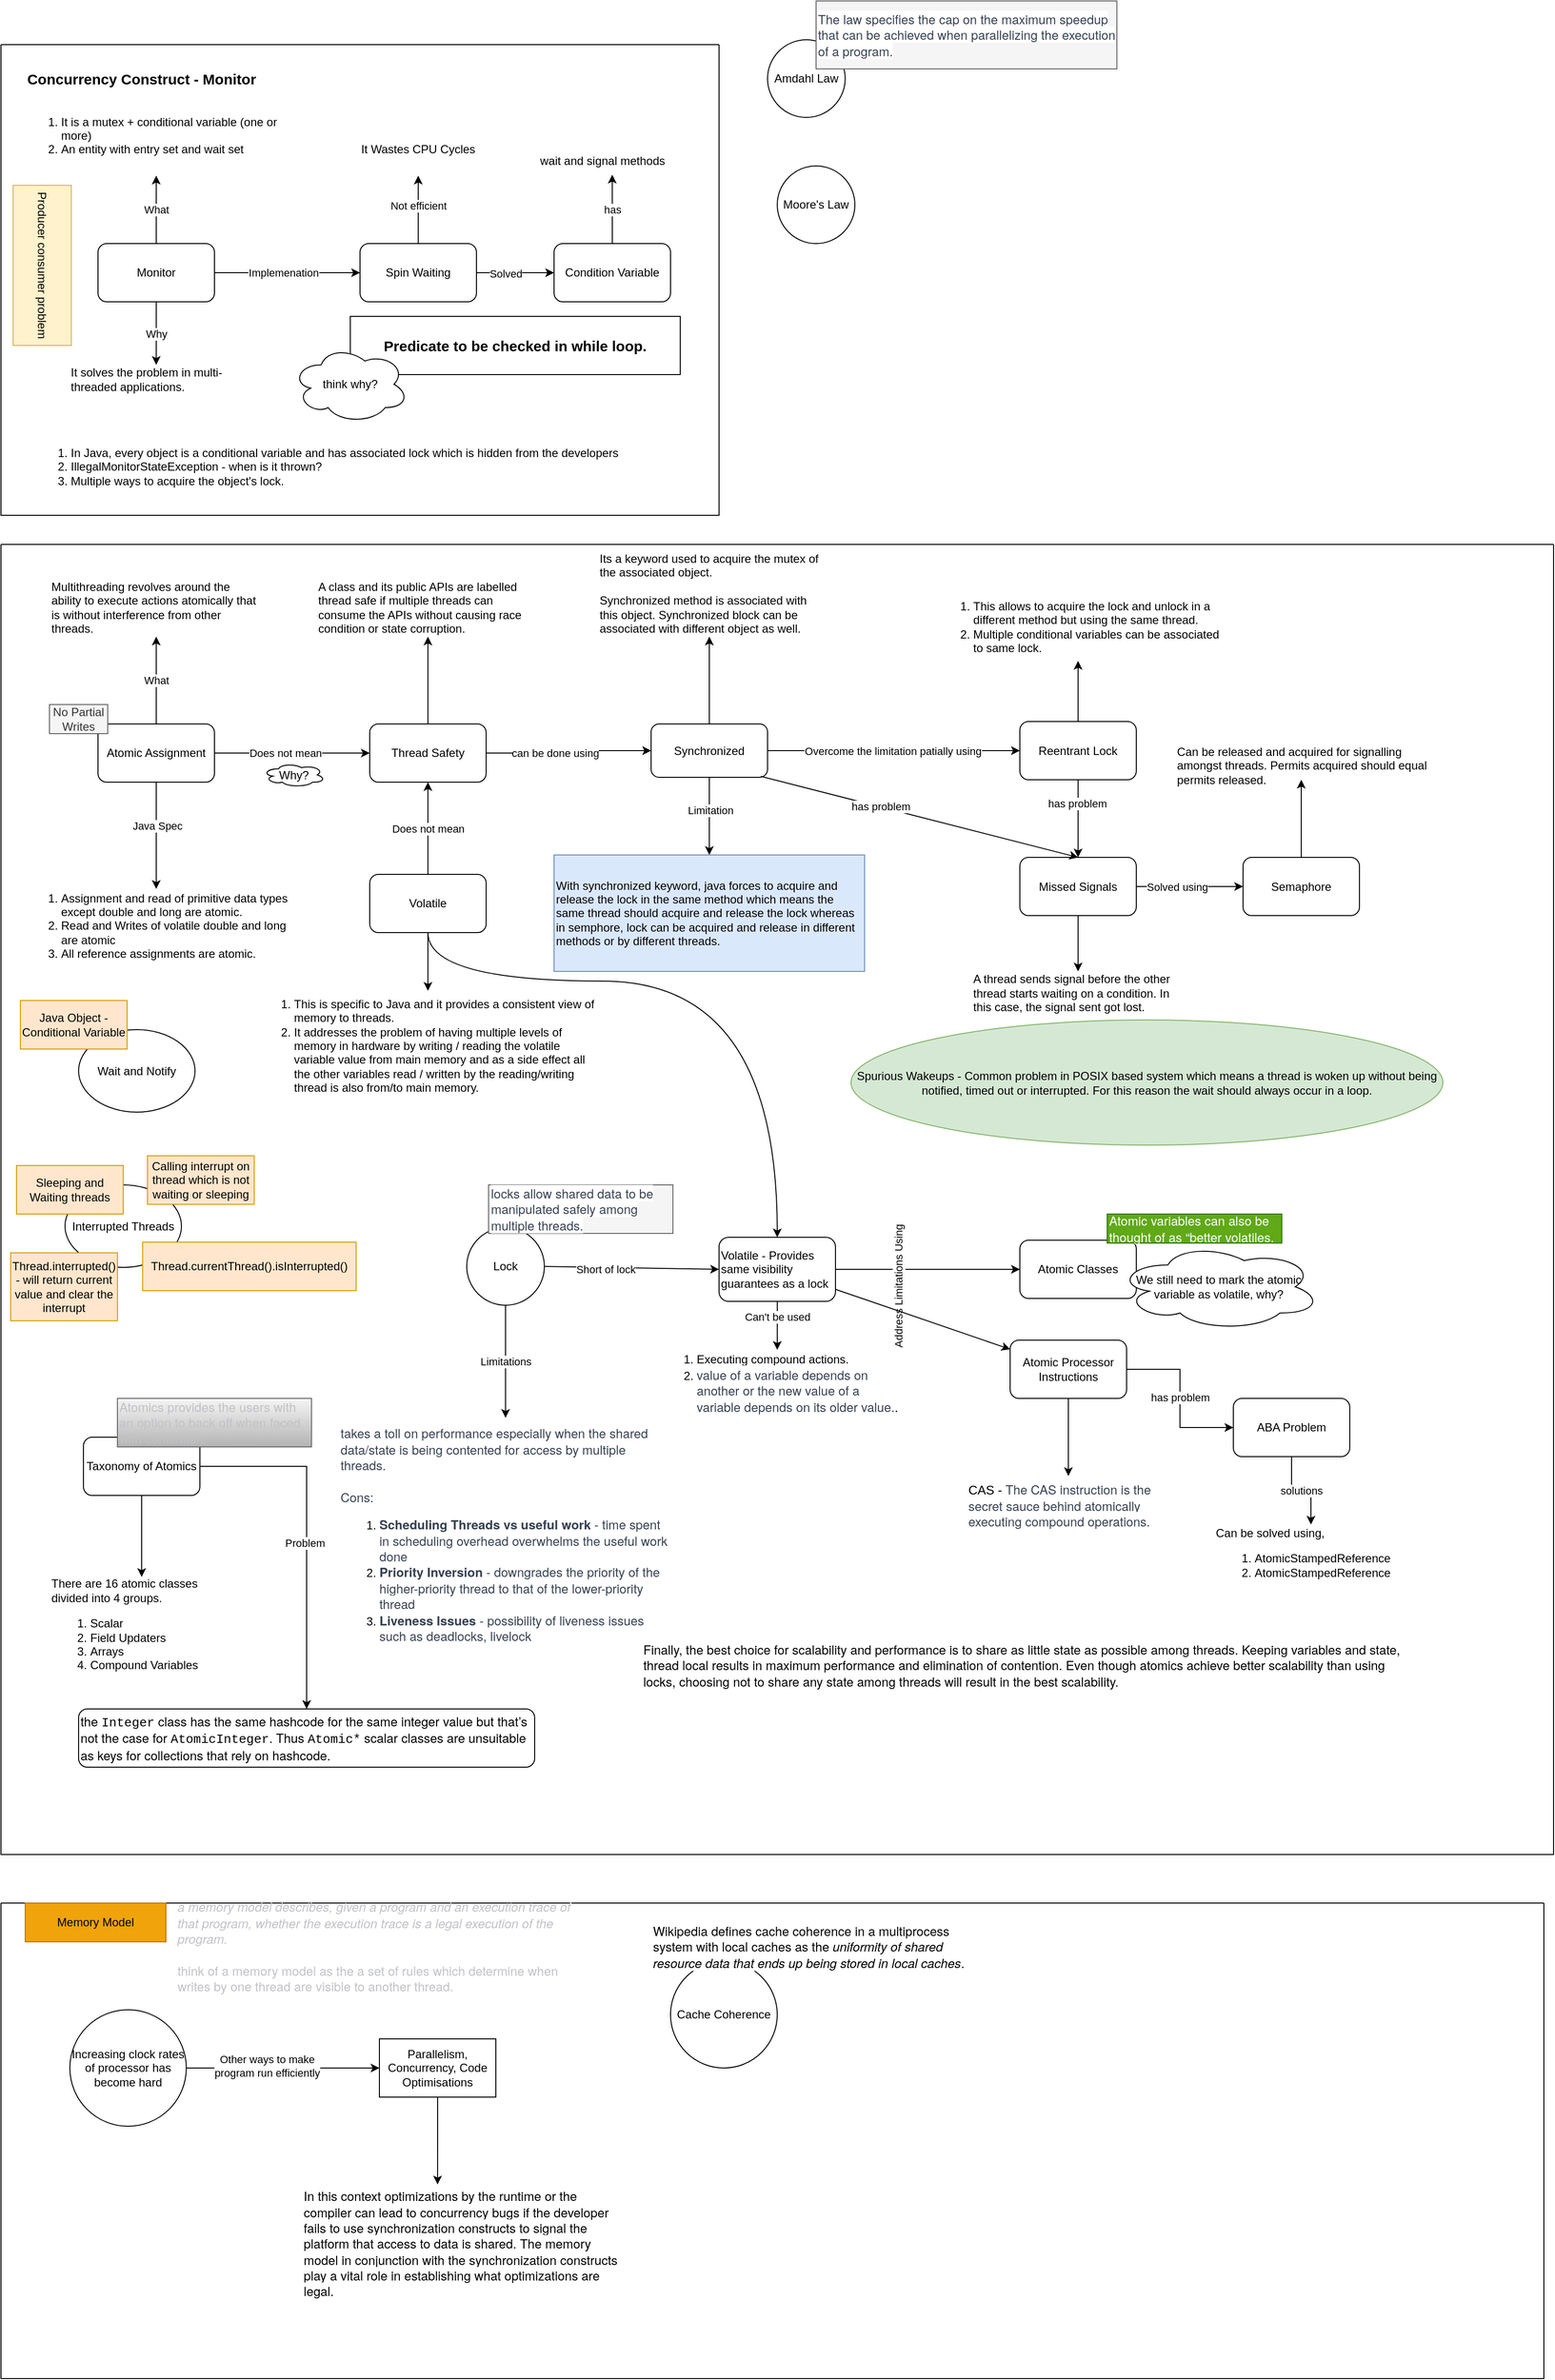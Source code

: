 <mxfile version="26.0.16">
  <diagram name="Page-1" id="loYNeC-QI8PmxzMnw_u7">
    <mxGraphModel dx="2074" dy="1155" grid="1" gridSize="10" guides="1" tooltips="1" connect="1" arrows="1" fold="1" page="1" pageScale="1" pageWidth="827" pageHeight="1169" background="none" math="0" shadow="0">
      <root>
        <mxCell id="0" />
        <mxCell id="1" parent="0" />
        <mxCell id="RW8oEeU4xmQAgKfR6BRh-1" value="" style="swimlane;startSize=0;" parent="1" vertex="1">
          <mxGeometry x="60" y="55" width="740" height="485" as="geometry">
            <mxRectangle x="20" y="50" width="50" height="40" as="alternateBounds" />
          </mxGeometry>
        </mxCell>
        <mxCell id="RW8oEeU4xmQAgKfR6BRh-15" value="" style="edgeStyle=orthogonalEdgeStyle;rounded=0;orthogonalLoop=1;jettySize=auto;html=1;" parent="RW8oEeU4xmQAgKfR6BRh-1" source="QufMM0Epw_FlTeoEJ7gM-1" target="RW8oEeU4xmQAgKfR6BRh-14" edge="1">
          <mxGeometry relative="1" as="geometry" />
        </mxCell>
        <mxCell id="RW8oEeU4xmQAgKfR6BRh-16" value="Not efficient" style="edgeLabel;html=1;align=center;verticalAlign=middle;resizable=0;points=[];" parent="RW8oEeU4xmQAgKfR6BRh-15" vertex="1" connectable="0">
          <mxGeometry x="0.114" relative="1" as="geometry">
            <mxPoint as="offset" />
          </mxGeometry>
        </mxCell>
        <mxCell id="RW8oEeU4xmQAgKfR6BRh-18" value="" style="edgeStyle=orthogonalEdgeStyle;rounded=0;orthogonalLoop=1;jettySize=auto;html=1;" parent="RW8oEeU4xmQAgKfR6BRh-1" source="QufMM0Epw_FlTeoEJ7gM-1" target="RW8oEeU4xmQAgKfR6BRh-17" edge="1">
          <mxGeometry relative="1" as="geometry" />
        </mxCell>
        <mxCell id="RW8oEeU4xmQAgKfR6BRh-19" value="Solved" style="edgeLabel;html=1;align=center;verticalAlign=middle;resizable=0;points=[];" parent="RW8oEeU4xmQAgKfR6BRh-18" vertex="1" connectable="0">
          <mxGeometry x="-0.25" y="-1" relative="1" as="geometry">
            <mxPoint as="offset" />
          </mxGeometry>
        </mxCell>
        <mxCell id="QufMM0Epw_FlTeoEJ7gM-1" value="Spin Waiting" style="rounded=1;whiteSpace=wrap;html=1;" parent="RW8oEeU4xmQAgKfR6BRh-1" vertex="1">
          <mxGeometry x="370" y="205" width="120" height="60" as="geometry" />
        </mxCell>
        <mxCell id="RW8oEeU4xmQAgKfR6BRh-2" value="&lt;b&gt;&lt;font style=&quot;font-size: 15px;&quot;&gt;Concurrency Construct - Monitor&lt;/font&gt;&lt;/b&gt;" style="text;html=1;align=center;verticalAlign=middle;whiteSpace=wrap;rounded=0;" parent="RW8oEeU4xmQAgKfR6BRh-1" vertex="1">
          <mxGeometry y="20" width="290" height="30" as="geometry" />
        </mxCell>
        <mxCell id="RW8oEeU4xmQAgKfR6BRh-6" value="What" style="edgeStyle=orthogonalEdgeStyle;rounded=0;orthogonalLoop=1;jettySize=auto;html=1;" parent="RW8oEeU4xmQAgKfR6BRh-1" source="RW8oEeU4xmQAgKfR6BRh-3" target="RW8oEeU4xmQAgKfR6BRh-4" edge="1">
          <mxGeometry relative="1" as="geometry" />
        </mxCell>
        <mxCell id="RW8oEeU4xmQAgKfR6BRh-8" value="Why" style="edgeStyle=orthogonalEdgeStyle;rounded=0;orthogonalLoop=1;jettySize=auto;html=1;" parent="RW8oEeU4xmQAgKfR6BRh-1" source="RW8oEeU4xmQAgKfR6BRh-3" target="RW8oEeU4xmQAgKfR6BRh-7" edge="1">
          <mxGeometry relative="1" as="geometry" />
        </mxCell>
        <mxCell id="RW8oEeU4xmQAgKfR6BRh-11" value="" style="edgeStyle=orthogonalEdgeStyle;rounded=0;orthogonalLoop=1;jettySize=auto;html=1;entryX=0;entryY=0.5;entryDx=0;entryDy=0;" parent="RW8oEeU4xmQAgKfR6BRh-1" source="RW8oEeU4xmQAgKfR6BRh-3" target="QufMM0Epw_FlTeoEJ7gM-1" edge="1">
          <mxGeometry relative="1" as="geometry">
            <mxPoint x="300" y="235" as="targetPoint" />
          </mxGeometry>
        </mxCell>
        <mxCell id="RW8oEeU4xmQAgKfR6BRh-12" value="Implemenation" style="edgeLabel;html=1;align=center;verticalAlign=middle;resizable=0;points=[];" parent="RW8oEeU4xmQAgKfR6BRh-11" vertex="1" connectable="0">
          <mxGeometry x="-0.34" relative="1" as="geometry">
            <mxPoint x="21" as="offset" />
          </mxGeometry>
        </mxCell>
        <mxCell id="RW8oEeU4xmQAgKfR6BRh-3" value="Monitor" style="rounded=1;whiteSpace=wrap;html=1;" parent="RW8oEeU4xmQAgKfR6BRh-1" vertex="1">
          <mxGeometry x="100" y="205" width="120" height="60" as="geometry" />
        </mxCell>
        <mxCell id="RW8oEeU4xmQAgKfR6BRh-4" value="&lt;ol&gt;&lt;li&gt;It is a mutex + conditional variable (one or more)&lt;/li&gt;&lt;li&gt;An entity with entry set and wait set&lt;/li&gt;&lt;/ol&gt;&lt;div&gt;&lt;br&gt;&lt;/div&gt;&lt;div&gt;&lt;br&gt;&lt;/div&gt;" style="text;html=1;align=left;verticalAlign=middle;whiteSpace=wrap;rounded=0;" parent="RW8oEeU4xmQAgKfR6BRh-1" vertex="1">
          <mxGeometry x="20" y="80" width="280" height="55" as="geometry" />
        </mxCell>
        <mxCell id="RW8oEeU4xmQAgKfR6BRh-7" value="It solves the problem in multi-threaded applications." style="text;html=1;align=left;verticalAlign=middle;whiteSpace=wrap;rounded=0;" parent="RW8oEeU4xmQAgKfR6BRh-1" vertex="1">
          <mxGeometry x="70" y="330" width="180" height="30" as="geometry" />
        </mxCell>
        <mxCell id="RW8oEeU4xmQAgKfR6BRh-14" value="It Wastes CPU Cycles" style="text;html=1;align=center;verticalAlign=middle;whiteSpace=wrap;rounded=0;" parent="RW8oEeU4xmQAgKfR6BRh-1" vertex="1">
          <mxGeometry x="355" y="80" width="150" height="55" as="geometry" />
        </mxCell>
        <mxCell id="RW8oEeU4xmQAgKfR6BRh-17" value="Condition Variable" style="rounded=1;whiteSpace=wrap;html=1;" parent="RW8oEeU4xmQAgKfR6BRh-1" vertex="1">
          <mxGeometry x="570" y="205" width="120" height="60" as="geometry" />
        </mxCell>
        <mxCell id="RW8oEeU4xmQAgKfR6BRh-23" value="wait and signal methods" style="text;html=1;align=center;verticalAlign=middle;whiteSpace=wrap;rounded=0;" parent="RW8oEeU4xmQAgKfR6BRh-1" vertex="1">
          <mxGeometry x="550" y="105" width="140" height="30" as="geometry" />
        </mxCell>
        <mxCell id="RW8oEeU4xmQAgKfR6BRh-24" value="has" style="edgeStyle=orthogonalEdgeStyle;rounded=0;orthogonalLoop=1;jettySize=auto;html=1;entryX=0.571;entryY=0.967;entryDx=0;entryDy=0;entryPerimeter=0;" parent="RW8oEeU4xmQAgKfR6BRh-1" source="RW8oEeU4xmQAgKfR6BRh-17" target="RW8oEeU4xmQAgKfR6BRh-23" edge="1">
          <mxGeometry relative="1" as="geometry" />
        </mxCell>
        <mxCell id="RW8oEeU4xmQAgKfR6BRh-25" value="&lt;b&gt;&lt;font style=&quot;font-size: 15px;&quot;&gt;Predicate to be checked in while loop.&lt;/font&gt;&lt;/b&gt;" style="rounded=0;whiteSpace=wrap;html=1;align=center;" parent="RW8oEeU4xmQAgKfR6BRh-1" vertex="1">
          <mxGeometry x="360" y="280" width="340" height="60" as="geometry" />
        </mxCell>
        <mxCell id="RW8oEeU4xmQAgKfR6BRh-26" value="think why?" style="ellipse;shape=cloud;whiteSpace=wrap;html=1;" parent="RW8oEeU4xmQAgKfR6BRh-1" vertex="1">
          <mxGeometry x="300" y="310" width="120" height="80" as="geometry" />
        </mxCell>
        <mxCell id="RW8oEeU4xmQAgKfR6BRh-28" value="&lt;ol&gt;&lt;li&gt;In Java, every object is a conditional variable and has associated lock which is hidden from the developers&lt;/li&gt;&lt;li&gt;IllegalMonitorStateException - when is it thrown?&lt;/li&gt;&lt;li&gt;Multiple ways to acquire the object&#39;s lock.&lt;/li&gt;&lt;/ol&gt;" style="text;html=1;align=left;verticalAlign=middle;whiteSpace=wrap;rounded=0;" parent="RW8oEeU4xmQAgKfR6BRh-1" vertex="1">
          <mxGeometry x="30" y="420" width="750" height="30" as="geometry" />
        </mxCell>
        <mxCell id="JSC4hiGIO6gjvDuNACiF-1" value="Producer consumer problem" style="text;html=1;align=center;verticalAlign=middle;whiteSpace=wrap;rounded=0;rotation=90;fillColor=#fff2cc;strokeColor=#d6b656;" parent="RW8oEeU4xmQAgKfR6BRh-1" vertex="1">
          <mxGeometry x="-40" y="197.5" width="165" height="60" as="geometry" />
        </mxCell>
        <mxCell id="RW8oEeU4xmQAgKfR6BRh-29" value="Amdahl Law" style="ellipse;whiteSpace=wrap;html=1;aspect=fixed;" parent="1" vertex="1">
          <mxGeometry x="850" y="50" width="80" height="80" as="geometry" />
        </mxCell>
        <mxCell id="RW8oEeU4xmQAgKfR6BRh-30" value="Moore&#39;s Law" style="ellipse;whiteSpace=wrap;html=1;aspect=fixed;" parent="1" vertex="1">
          <mxGeometry x="860" y="180" width="80" height="80" as="geometry" />
        </mxCell>
        <mxCell id="RW8oEeU4xmQAgKfR6BRh-31" value="" style="swimlane;startSize=0;labelBackgroundColor=none;" parent="1" vertex="1">
          <mxGeometry x="60" y="570" width="1600" height="1350" as="geometry">
            <mxRectangle x="60" y="550" width="50" height="40" as="alternateBounds" />
          </mxGeometry>
        </mxCell>
        <mxCell id="RW8oEeU4xmQAgKfR6BRh-36" value="What" style="edgeStyle=orthogonalEdgeStyle;rounded=0;orthogonalLoop=1;jettySize=auto;html=1;" parent="RW8oEeU4xmQAgKfR6BRh-31" source="RW8oEeU4xmQAgKfR6BRh-33" target="RW8oEeU4xmQAgKfR6BRh-34" edge="1">
          <mxGeometry relative="1" as="geometry" />
        </mxCell>
        <mxCell id="RW8oEeU4xmQAgKfR6BRh-39" value="" style="edgeStyle=orthogonalEdgeStyle;rounded=0;orthogonalLoop=1;jettySize=auto;html=1;" parent="RW8oEeU4xmQAgKfR6BRh-31" source="RW8oEeU4xmQAgKfR6BRh-33" target="RW8oEeU4xmQAgKfR6BRh-38" edge="1">
          <mxGeometry relative="1" as="geometry" />
        </mxCell>
        <mxCell id="RW8oEeU4xmQAgKfR6BRh-40" value="Does not mean" style="edgeLabel;html=1;align=center;verticalAlign=middle;resizable=0;points=[];" parent="RW8oEeU4xmQAgKfR6BRh-39" vertex="1" connectable="0">
          <mxGeometry x="-0.313" y="1" relative="1" as="geometry">
            <mxPoint x="18" y="1" as="offset" />
          </mxGeometry>
        </mxCell>
        <mxCell id="RW8oEeU4xmQAgKfR6BRh-42" value="" style="edgeStyle=orthogonalEdgeStyle;rounded=0;orthogonalLoop=1;jettySize=auto;html=1;" parent="RW8oEeU4xmQAgKfR6BRh-31" source="RW8oEeU4xmQAgKfR6BRh-33" target="RW8oEeU4xmQAgKfR6BRh-41" edge="1">
          <mxGeometry relative="1" as="geometry" />
        </mxCell>
        <mxCell id="RW8oEeU4xmQAgKfR6BRh-43" value="Java Spec" style="edgeLabel;html=1;align=center;verticalAlign=middle;resizable=0;points=[];" parent="RW8oEeU4xmQAgKfR6BRh-42" vertex="1" connectable="0">
          <mxGeometry x="-0.178" y="1" relative="1" as="geometry">
            <mxPoint as="offset" />
          </mxGeometry>
        </mxCell>
        <mxCell id="RW8oEeU4xmQAgKfR6BRh-33" value="Atomic Assignment" style="rounded=1;whiteSpace=wrap;html=1;" parent="RW8oEeU4xmQAgKfR6BRh-31" vertex="1">
          <mxGeometry x="100" y="185" width="120" height="60" as="geometry" />
        </mxCell>
        <mxCell id="RW8oEeU4xmQAgKfR6BRh-34" value="Multithreading revolves around the ability to execute actions atomically that is without interference from other threads." style="text;align=left;verticalAlign=middle;rounded=0;spacing=2;whiteSpace=wrap;" parent="RW8oEeU4xmQAgKfR6BRh-31" vertex="1">
          <mxGeometry x="50" y="35" width="220" height="60" as="geometry" />
        </mxCell>
        <mxCell id="RW8oEeU4xmQAgKfR6BRh-47" value="" style="edgeStyle=orthogonalEdgeStyle;rounded=0;orthogonalLoop=1;jettySize=auto;html=1;" parent="RW8oEeU4xmQAgKfR6BRh-31" source="RW8oEeU4xmQAgKfR6BRh-38" target="RW8oEeU4xmQAgKfR6BRh-46" edge="1">
          <mxGeometry relative="1" as="geometry" />
        </mxCell>
        <mxCell id="RW8oEeU4xmQAgKfR6BRh-49" value="" style="edgeStyle=orthogonalEdgeStyle;rounded=0;orthogonalLoop=1;jettySize=auto;html=1;" parent="RW8oEeU4xmQAgKfR6BRh-31" source="RW8oEeU4xmQAgKfR6BRh-38" target="RW8oEeU4xmQAgKfR6BRh-48" edge="1">
          <mxGeometry relative="1" as="geometry" />
        </mxCell>
        <mxCell id="RW8oEeU4xmQAgKfR6BRh-50" value="can be done using" style="edgeLabel;html=1;align=center;verticalAlign=middle;resizable=0;points=[];" parent="RW8oEeU4xmQAgKfR6BRh-49" vertex="1" connectable="0">
          <mxGeometry x="-0.353" y="1" relative="1" as="geometry">
            <mxPoint x="15" y="1" as="offset" />
          </mxGeometry>
        </mxCell>
        <mxCell id="RW8oEeU4xmQAgKfR6BRh-38" value="Thread Safety" style="rounded=1;whiteSpace=wrap;html=1;" parent="RW8oEeU4xmQAgKfR6BRh-31" vertex="1">
          <mxGeometry x="380" y="185" width="120" height="60" as="geometry" />
        </mxCell>
        <mxCell id="RW8oEeU4xmQAgKfR6BRh-41" value="&lt;ol&gt;&lt;li&gt;Assignment and read of primitive data types except double and long are atomic.&lt;/li&gt;&lt;li&gt;Read and Writes of volatile double and long are atomic&lt;/li&gt;&lt;li&gt;All reference assignments are atomic.&lt;/li&gt;&lt;/ol&gt;" style="text;align=left;verticalAlign=middle;whiteSpace=wrap;rounded=0;html=1;" parent="RW8oEeU4xmQAgKfR6BRh-31" vertex="1">
          <mxGeometry x="20" y="355" width="280" height="75" as="geometry" />
        </mxCell>
        <mxCell id="RW8oEeU4xmQAgKfR6BRh-44" value="No Partial Writes" style="text;html=1;align=center;verticalAlign=middle;whiteSpace=wrap;rounded=0;fillColor=#f5f5f5;fontColor=#333333;strokeColor=#666666;" parent="RW8oEeU4xmQAgKfR6BRh-31" vertex="1">
          <mxGeometry x="50" y="165" width="60" height="30" as="geometry" />
        </mxCell>
        <mxCell id="RW8oEeU4xmQAgKfR6BRh-45" value="Why?" style="ellipse;shape=cloud;whiteSpace=wrap;html=1;" parent="RW8oEeU4xmQAgKfR6BRh-31" vertex="1">
          <mxGeometry x="270" y="225" width="64" height="25" as="geometry" />
        </mxCell>
        <mxCell id="RW8oEeU4xmQAgKfR6BRh-46" value="A class and its public APIs are labelled thread safe if multiple threads can consume the APIs without causing race condition or state corruption.&amp;nbsp;" style="text;html=1;align=left;verticalAlign=middle;whiteSpace=wrap;rounded=0;" parent="RW8oEeU4xmQAgKfR6BRh-31" vertex="1">
          <mxGeometry x="325" y="35" width="230" height="60" as="geometry" />
        </mxCell>
        <mxCell id="RW8oEeU4xmQAgKfR6BRh-52" value="" style="edgeStyle=orthogonalEdgeStyle;rounded=0;orthogonalLoop=1;jettySize=auto;html=1;" parent="RW8oEeU4xmQAgKfR6BRh-31" source="RW8oEeU4xmQAgKfR6BRh-48" target="RW8oEeU4xmQAgKfR6BRh-51" edge="1">
          <mxGeometry relative="1" as="geometry" />
        </mxCell>
        <mxCell id="PpxLPOrcCB1HDoKKHPcl-1" style="edgeStyle=orthogonalEdgeStyle;rounded=0;orthogonalLoop=1;jettySize=auto;html=1;entryX=0.5;entryY=0;entryDx=0;entryDy=0;" parent="RW8oEeU4xmQAgKfR6BRh-31" source="RW8oEeU4xmQAgKfR6BRh-48" target="RW8oEeU4xmQAgKfR6BRh-53" edge="1">
          <mxGeometry relative="1" as="geometry" />
        </mxCell>
        <mxCell id="PpxLPOrcCB1HDoKKHPcl-2" value="Limitation" style="edgeLabel;html=1;align=center;verticalAlign=middle;resizable=0;points=[];" parent="PpxLPOrcCB1HDoKKHPcl-1" vertex="1" connectable="0">
          <mxGeometry x="-0.15" y="1" relative="1" as="geometry">
            <mxPoint as="offset" />
          </mxGeometry>
        </mxCell>
        <mxCell id="PpxLPOrcCB1HDoKKHPcl-4" value="" style="edgeStyle=orthogonalEdgeStyle;rounded=0;orthogonalLoop=1;jettySize=auto;html=1;" parent="RW8oEeU4xmQAgKfR6BRh-31" source="RW8oEeU4xmQAgKfR6BRh-48" target="PpxLPOrcCB1HDoKKHPcl-3" edge="1">
          <mxGeometry relative="1" as="geometry" />
        </mxCell>
        <mxCell id="PpxLPOrcCB1HDoKKHPcl-5" value="Overcome the limitation patially using" style="edgeLabel;html=1;align=center;verticalAlign=middle;resizable=0;points=[];" parent="PpxLPOrcCB1HDoKKHPcl-4" vertex="1" connectable="0">
          <mxGeometry x="-0.644" relative="1" as="geometry">
            <mxPoint x="82" as="offset" />
          </mxGeometry>
        </mxCell>
        <mxCell id="RW8oEeU4xmQAgKfR6BRh-48" value="Synchronized" style="rounded=1;whiteSpace=wrap;html=1;" parent="RW8oEeU4xmQAgKfR6BRh-31" vertex="1">
          <mxGeometry x="670" y="185" width="120" height="55" as="geometry" />
        </mxCell>
        <mxCell id="RW8oEeU4xmQAgKfR6BRh-51" value="Its a keyword used to acquire the mutex of the associated object.&lt;div&gt;&lt;br&gt;&lt;/div&gt;&lt;div&gt;Synchronized method is associated with this object. Synchronized block can be associated with different object as well.&lt;/div&gt;&lt;div&gt;&lt;br&gt;&lt;/div&gt;&lt;div&gt;&lt;br&gt;&lt;/div&gt;" style="text;html=1;align=left;verticalAlign=middle;whiteSpace=wrap;rounded=0;" parent="RW8oEeU4xmQAgKfR6BRh-31" vertex="1">
          <mxGeometry x="615" y="35" width="230" height="60" as="geometry" />
        </mxCell>
        <mxCell id="RW8oEeU4xmQAgKfR6BRh-53" value="With synchronized keyword, java forces to acquire and release the lock in the same method which means the same thread should acquire and release the lock whereas in semphore, lock can be acquired and release in different methods or by different threads." style="text;html=1;align=left;verticalAlign=middle;whiteSpace=wrap;rounded=0;fillColor=#dae8fc;strokeColor=#6c8ebf;" parent="RW8oEeU4xmQAgKfR6BRh-31" vertex="1">
          <mxGeometry x="570" y="320" width="320" height="120" as="geometry" />
        </mxCell>
        <mxCell id="RW8oEeU4xmQAgKfR6BRh-54" value="Wait and Notify" style="ellipse;whiteSpace=wrap;html=1;" parent="RW8oEeU4xmQAgKfR6BRh-31" vertex="1">
          <mxGeometry x="80" y="500" width="120" height="85" as="geometry" />
        </mxCell>
        <mxCell id="RW8oEeU4xmQAgKfR6BRh-55" value="Java Object - Conditional Variable" style="text;html=1;align=center;verticalAlign=middle;whiteSpace=wrap;rounded=0;fillColor=#ffe6cc;strokeColor=#d79b00;" parent="RW8oEeU4xmQAgKfR6BRh-31" vertex="1">
          <mxGeometry x="20" y="470" width="110" height="50" as="geometry" />
        </mxCell>
        <mxCell id="RW8oEeU4xmQAgKfR6BRh-56" value="Interrupted Threads" style="ellipse;whiteSpace=wrap;html=1;" parent="RW8oEeU4xmQAgKfR6BRh-31" vertex="1">
          <mxGeometry x="66" y="660" width="120" height="85" as="geometry" />
        </mxCell>
        <mxCell id="RW8oEeU4xmQAgKfR6BRh-57" value="Sleeping and Waiting threads" style="text;html=1;align=center;verticalAlign=middle;whiteSpace=wrap;rounded=0;fillColor=#ffe6cc;strokeColor=#d79b00;" parent="RW8oEeU4xmQAgKfR6BRh-31" vertex="1">
          <mxGeometry x="16" y="640" width="110" height="50" as="geometry" />
        </mxCell>
        <mxCell id="RW8oEeU4xmQAgKfR6BRh-58" value="Thread.interrupted() - will return current value and clear the interrupt" style="text;html=1;align=center;verticalAlign=middle;whiteSpace=wrap;rounded=0;fillColor=#ffe6cc;strokeColor=#d79b00;" parent="RW8oEeU4xmQAgKfR6BRh-31" vertex="1">
          <mxGeometry x="10" y="730" width="110" height="70" as="geometry" />
        </mxCell>
        <mxCell id="RW8oEeU4xmQAgKfR6BRh-59" value="Thread.currentThread().isInterrupted()" style="text;html=1;align=center;verticalAlign=middle;whiteSpace=wrap;rounded=0;fillColor=#ffe6cc;strokeColor=#d79b00;" parent="RW8oEeU4xmQAgKfR6BRh-31" vertex="1">
          <mxGeometry x="146" y="719" width="220" height="50" as="geometry" />
        </mxCell>
        <mxCell id="RW8oEeU4xmQAgKfR6BRh-60" value="Calling interrupt on thread which is not waiting or sleeping" style="text;html=1;align=center;verticalAlign=middle;whiteSpace=wrap;rounded=0;fillColor=#ffe6cc;strokeColor=#d79b00;" parent="RW8oEeU4xmQAgKfR6BRh-31" vertex="1">
          <mxGeometry x="151" y="630" width="110" height="50" as="geometry" />
        </mxCell>
        <mxCell id="IHJi8n1hogq9XDhNtk1p-2" value="Does not mean" style="edgeStyle=orthogonalEdgeStyle;rounded=0;orthogonalLoop=1;jettySize=auto;html=1;entryX=0.5;entryY=1;entryDx=0;entryDy=0;" parent="RW8oEeU4xmQAgKfR6BRh-31" source="IHJi8n1hogq9XDhNtk1p-1" target="RW8oEeU4xmQAgKfR6BRh-38" edge="1">
          <mxGeometry relative="1" as="geometry" />
        </mxCell>
        <mxCell id="IHJi8n1hogq9XDhNtk1p-4" style="edgeStyle=orthogonalEdgeStyle;rounded=0;orthogonalLoop=1;jettySize=auto;html=1;" parent="RW8oEeU4xmQAgKfR6BRh-31" source="IHJi8n1hogq9XDhNtk1p-1" target="IHJi8n1hogq9XDhNtk1p-3" edge="1">
          <mxGeometry relative="1" as="geometry" />
        </mxCell>
        <mxCell id="hacUJnM9tbabfjWqKpV_-13" style="edgeStyle=orthogonalEdgeStyle;rounded=0;orthogonalLoop=1;jettySize=auto;html=1;entryX=0.5;entryY=0;entryDx=0;entryDy=0;curved=1;" parent="RW8oEeU4xmQAgKfR6BRh-31" source="IHJi8n1hogq9XDhNtk1p-1" target="hacUJnM9tbabfjWqKpV_-6" edge="1">
          <mxGeometry relative="1" as="geometry">
            <Array as="points">
              <mxPoint x="440" y="450" />
              <mxPoint x="800" y="450" />
            </Array>
          </mxGeometry>
        </mxCell>
        <mxCell id="IHJi8n1hogq9XDhNtk1p-1" value="Volatile" style="rounded=1;whiteSpace=wrap;html=1;" parent="RW8oEeU4xmQAgKfR6BRh-31" vertex="1">
          <mxGeometry x="380" y="340" width="120" height="60" as="geometry" />
        </mxCell>
        <mxCell id="IHJi8n1hogq9XDhNtk1p-3" value="&lt;div&gt;&lt;br&gt;&lt;/div&gt;&lt;div&gt;&lt;br&gt;&lt;/div&gt;&lt;div&gt;&lt;br&gt;&lt;/div&gt;&lt;ol&gt;&lt;li&gt;This is specific to Java and it provides a consistent view of memory to threads.&lt;/li&gt;&lt;li&gt;It addresses the problem of having multiple levels of memory in hardware by writing / reading the volatile variable value from main memory and as a side effect all the other variables read / written by the reading/writing thread is also from/to main memory.&lt;/li&gt;&lt;/ol&gt;" style="text;html=1;align=left;verticalAlign=middle;whiteSpace=wrap;rounded=0;" parent="RW8oEeU4xmQAgKfR6BRh-31" vertex="1">
          <mxGeometry x="260" y="460" width="360" height="70" as="geometry" />
        </mxCell>
        <mxCell id="PpxLPOrcCB1HDoKKHPcl-10" value="" style="edgeStyle=orthogonalEdgeStyle;rounded=0;orthogonalLoop=1;jettySize=auto;html=1;" parent="RW8oEeU4xmQAgKfR6BRh-31" source="PpxLPOrcCB1HDoKKHPcl-3" target="PpxLPOrcCB1HDoKKHPcl-9" edge="1">
          <mxGeometry relative="1" as="geometry" />
        </mxCell>
        <mxCell id="PpxLPOrcCB1HDoKKHPcl-13" value="has problem" style="edgeLabel;html=1;align=center;verticalAlign=middle;resizable=0;points=[];" parent="PpxLPOrcCB1HDoKKHPcl-10" vertex="1" connectable="0">
          <mxGeometry x="-0.388" y="-1" relative="1" as="geometry">
            <mxPoint as="offset" />
          </mxGeometry>
        </mxCell>
        <mxCell id="PpxLPOrcCB1HDoKKHPcl-23" style="edgeStyle=orthogonalEdgeStyle;rounded=0;orthogonalLoop=1;jettySize=auto;html=1;entryX=0.5;entryY=1;entryDx=0;entryDy=0;" parent="RW8oEeU4xmQAgKfR6BRh-31" source="PpxLPOrcCB1HDoKKHPcl-3" target="PpxLPOrcCB1HDoKKHPcl-6" edge="1">
          <mxGeometry relative="1" as="geometry" />
        </mxCell>
        <mxCell id="PpxLPOrcCB1HDoKKHPcl-3" value="Reentrant Lock" style="whiteSpace=wrap;html=1;rounded=1;" parent="RW8oEeU4xmQAgKfR6BRh-31" vertex="1">
          <mxGeometry x="1050" y="182.5" width="120" height="60" as="geometry" />
        </mxCell>
        <mxCell id="PpxLPOrcCB1HDoKKHPcl-6" value="&lt;ol&gt;&lt;li&gt;This allows to acquire the lock and unlock in a different method but using the same thread.&lt;/li&gt;&lt;li&gt;Multiple conditional variables can be associated to same lock.&lt;/li&gt;&lt;/ol&gt;" style="text;html=1;align=left;verticalAlign=middle;whiteSpace=wrap;rounded=0;" parent="RW8oEeU4xmQAgKfR6BRh-31" vertex="1">
          <mxGeometry x="960" y="50" width="300" height="70" as="geometry" />
        </mxCell>
        <mxCell id="PpxLPOrcCB1HDoKKHPcl-19" style="edgeStyle=orthogonalEdgeStyle;rounded=0;orthogonalLoop=1;jettySize=auto;html=1;entryX=0.5;entryY=0;entryDx=0;entryDy=0;" parent="RW8oEeU4xmQAgKfR6BRh-31" source="PpxLPOrcCB1HDoKKHPcl-9" target="PpxLPOrcCB1HDoKKHPcl-14" edge="1">
          <mxGeometry relative="1" as="geometry" />
        </mxCell>
        <mxCell id="PpxLPOrcCB1HDoKKHPcl-21" value="" style="edgeStyle=orthogonalEdgeStyle;rounded=0;orthogonalLoop=1;jettySize=auto;html=1;" parent="RW8oEeU4xmQAgKfR6BRh-31" source="PpxLPOrcCB1HDoKKHPcl-9" target="PpxLPOrcCB1HDoKKHPcl-20" edge="1">
          <mxGeometry relative="1" as="geometry" />
        </mxCell>
        <mxCell id="PpxLPOrcCB1HDoKKHPcl-22" value="Solved using" style="edgeLabel;html=1;align=center;verticalAlign=middle;resizable=0;points=[];" parent="PpxLPOrcCB1HDoKKHPcl-21" vertex="1" connectable="0">
          <mxGeometry x="-0.236" y="1" relative="1" as="geometry">
            <mxPoint y="1" as="offset" />
          </mxGeometry>
        </mxCell>
        <mxCell id="PpxLPOrcCB1HDoKKHPcl-9" value="Missed Signals" style="whiteSpace=wrap;html=1;rounded=1;" parent="RW8oEeU4xmQAgKfR6BRh-31" vertex="1">
          <mxGeometry x="1050" y="322.5" width="120" height="60" as="geometry" />
        </mxCell>
        <mxCell id="PpxLPOrcCB1HDoKKHPcl-11" value="" style="endArrow=classic;html=1;rounded=0;entryX=0.5;entryY=0;entryDx=0;entryDy=0;exitX=0.942;exitY=0.982;exitDx=0;exitDy=0;exitPerimeter=0;" parent="RW8oEeU4xmQAgKfR6BRh-31" source="RW8oEeU4xmQAgKfR6BRh-48" target="PpxLPOrcCB1HDoKKHPcl-9" edge="1">
          <mxGeometry width="50" height="50" relative="1" as="geometry">
            <mxPoint x="830" y="300" as="sourcePoint" />
            <mxPoint x="880" y="250" as="targetPoint" />
          </mxGeometry>
        </mxCell>
        <mxCell id="PpxLPOrcCB1HDoKKHPcl-12" value="has problem&amp;nbsp;" style="edgeLabel;html=1;align=center;verticalAlign=middle;resizable=0;points=[];" parent="PpxLPOrcCB1HDoKKHPcl-11" vertex="1" connectable="0">
          <mxGeometry x="-0.237" y="1" relative="1" as="geometry">
            <mxPoint as="offset" />
          </mxGeometry>
        </mxCell>
        <mxCell id="PpxLPOrcCB1HDoKKHPcl-14" value="&lt;div&gt;&lt;br&gt;&lt;/div&gt;A thread sends signal before the other thread starts waiting on a condition. In this case, the signal sent got lost." style="text;html=1;align=left;verticalAlign=middle;whiteSpace=wrap;rounded=0;" parent="RW8oEeU4xmQAgKfR6BRh-31" vertex="1">
          <mxGeometry x="1000" y="440" width="220" height="30" as="geometry" />
        </mxCell>
        <mxCell id="PpxLPOrcCB1HDoKKHPcl-25" style="edgeStyle=orthogonalEdgeStyle;rounded=0;orthogonalLoop=1;jettySize=auto;html=1;entryX=0.5;entryY=1;entryDx=0;entryDy=0;" parent="RW8oEeU4xmQAgKfR6BRh-31" source="PpxLPOrcCB1HDoKKHPcl-20" target="PpxLPOrcCB1HDoKKHPcl-24" edge="1">
          <mxGeometry relative="1" as="geometry" />
        </mxCell>
        <mxCell id="PpxLPOrcCB1HDoKKHPcl-20" value="Semaphore" style="whiteSpace=wrap;html=1;rounded=1;" parent="RW8oEeU4xmQAgKfR6BRh-31" vertex="1">
          <mxGeometry x="1280" y="322.5" width="120" height="60" as="geometry" />
        </mxCell>
        <mxCell id="PpxLPOrcCB1HDoKKHPcl-24" value="Can be released and acquired for signalling amongst threads. Permits acquired should equal permits released." style="text;html=1;align=left;verticalAlign=middle;whiteSpace=wrap;rounded=0;" parent="RW8oEeU4xmQAgKfR6BRh-31" vertex="1">
          <mxGeometry x="1210" y="212.5" width="260" height="30" as="geometry" />
        </mxCell>
        <mxCell id="8UZhLumfHOQWGxL-ngw_-1" value="Spurious Wakeups - Common problem in POSIX based system which means a thread is woken up without being notified, timed out or interrupted. For this reason the wait should always occur in a loop." style="ellipse;whiteSpace=wrap;html=1;fillColor=#d5e8d4;strokeColor=#82b366;" parent="RW8oEeU4xmQAgKfR6BRh-31" vertex="1">
          <mxGeometry x="876" y="490" width="610" height="129" as="geometry" />
        </mxCell>
        <mxCell id="hacUJnM9tbabfjWqKpV_-2" value="Lock" style="ellipse;whiteSpace=wrap;html=1;aspect=fixed;" parent="RW8oEeU4xmQAgKfR6BRh-31" vertex="1">
          <mxGeometry x="480" y="704" width="80" height="80" as="geometry" />
        </mxCell>
        <mxCell id="hacUJnM9tbabfjWqKpV_-3" value="&lt;span style=&quot;color: rgb(55, 65, 81); font-family: &amp;quot;Helvetica Neue&amp;quot;, &amp;quot;SF Pro Display&amp;quot;, Arial, Roboto, system-ui, Georgia, serif; background-color: rgb(255, 255, 255);&quot;&gt;&lt;font style=&quot;font-size: 13px;&quot;&gt;locks allow shared data to be manipulated safely among multiple threads.&lt;/font&gt;&lt;/span&gt;" style="text;html=1;align=left;verticalAlign=middle;whiteSpace=wrap;rounded=0;fillColor=#f5f5f5;strokeColor=#666666;fontColor=#333333;" parent="RW8oEeU4xmQAgKfR6BRh-31" vertex="1">
          <mxGeometry x="502.5" y="660" width="190" height="50" as="geometry" />
        </mxCell>
        <mxCell id="hacUJnM9tbabfjWqKpV_-4" value="&lt;div&gt;&lt;span style=&quot;color: rgb(55, 65, 81); font-family: &amp;quot;Helvetica Neue&amp;quot;, &amp;quot;SF Pro Display&amp;quot;, Arial, Roboto, system-ui, Georgia, serif; background-color: rgb(255, 255, 255);&quot;&gt;&lt;font style=&quot;font-size: 13px;&quot;&gt;&lt;br&gt;&lt;/font&gt;&lt;/span&gt;&lt;/div&gt;&lt;div&gt;&lt;span style=&quot;color: rgb(55, 65, 81); font-family: &amp;quot;Helvetica Neue&amp;quot;, &amp;quot;SF Pro Display&amp;quot;, Arial, Roboto, system-ui, Georgia, serif; background-color: rgb(255, 255, 255);&quot;&gt;&lt;font style=&quot;font-size: 13px;&quot;&gt;&lt;br&gt;&lt;/font&gt;&lt;/span&gt;&lt;/div&gt;&lt;div&gt;&lt;span style=&quot;color: rgb(55, 65, 81); font-family: &amp;quot;Helvetica Neue&amp;quot;, &amp;quot;SF Pro Display&amp;quot;, Arial, Roboto, system-ui, Georgia, serif; background-color: rgb(255, 255, 255);&quot;&gt;&lt;font style=&quot;font-size: 13px;&quot;&gt;&lt;br&gt;&lt;/font&gt;&lt;/span&gt;&lt;/div&gt;&lt;div&gt;&lt;span style=&quot;color: rgb(55, 65, 81); font-family: &amp;quot;Helvetica Neue&amp;quot;, &amp;quot;SF Pro Display&amp;quot;, Arial, Roboto, system-ui, Georgia, serif; background-color: rgb(255, 255, 255);&quot;&gt;&lt;font style=&quot;font-size: 13px;&quot;&gt;&lt;br&gt;&lt;/font&gt;&lt;/span&gt;&lt;/div&gt;&lt;div&gt;&lt;span style=&quot;color: rgb(55, 65, 81); font-family: &amp;quot;Helvetica Neue&amp;quot;, &amp;quot;SF Pro Display&amp;quot;, Arial, Roboto, system-ui, Georgia, serif; background-color: rgb(255, 255, 255);&quot;&gt;&lt;font style=&quot;font-size: 13px;&quot;&gt;&lt;br&gt;&lt;/font&gt;&lt;/span&gt;&lt;/div&gt;&lt;div&gt;&lt;span style=&quot;color: rgb(55, 65, 81); font-family: &amp;quot;Helvetica Neue&amp;quot;, &amp;quot;SF Pro Display&amp;quot;, Arial, Roboto, system-ui, Georgia, serif; background-color: rgb(255, 255, 255);&quot;&gt;&lt;font style=&quot;font-size: 13px;&quot;&gt;&lt;br&gt;&lt;/font&gt;&lt;/span&gt;&lt;/div&gt;&lt;div&gt;&lt;span style=&quot;color: rgb(55, 65, 81); font-family: &amp;quot;Helvetica Neue&amp;quot;, &amp;quot;SF Pro Display&amp;quot;, Arial, Roboto, system-ui, Georgia, serif; background-color: rgb(255, 255, 255);&quot;&gt;&lt;font style=&quot;font-size: 13px;&quot;&gt;&lt;br&gt;&lt;/font&gt;&lt;/span&gt;&lt;/div&gt;&lt;div&gt;&lt;span style=&quot;color: rgb(55, 65, 81); font-family: &amp;quot;Helvetica Neue&amp;quot;, &amp;quot;SF Pro Display&amp;quot;, Arial, Roboto, system-ui, Georgia, serif; background-color: rgb(255, 255, 255);&quot;&gt;&lt;font style=&quot;font-size: 13px;&quot;&gt;&lt;br&gt;&lt;/font&gt;&lt;/span&gt;&lt;/div&gt;&lt;div&gt;&lt;span style=&quot;color: rgb(55, 65, 81); font-family: &amp;quot;Helvetica Neue&amp;quot;, &amp;quot;SF Pro Display&amp;quot;, Arial, Roboto, system-ui, Georgia, serif; background-color: rgb(255, 255, 255);&quot;&gt;&lt;font style=&quot;font-size: 13px;&quot;&gt;&lt;br&gt;&lt;/font&gt;&lt;/span&gt;&lt;/div&gt;&lt;div&gt;&lt;span style=&quot;color: rgb(55, 65, 81); font-family: &amp;quot;Helvetica Neue&amp;quot;, &amp;quot;SF Pro Display&amp;quot;, Arial, Roboto, system-ui, Georgia, serif; background-color: rgb(255, 255, 255);&quot;&gt;&lt;font style=&quot;font-size: 13px;&quot;&gt;&lt;br&gt;&lt;/font&gt;&lt;/span&gt;&lt;/div&gt;&lt;div&gt;&lt;span style=&quot;color: rgb(55, 65, 81); font-family: &amp;quot;Helvetica Neue&amp;quot;, &amp;quot;SF Pro Display&amp;quot;, Arial, Roboto, system-ui, Georgia, serif; background-color: rgb(255, 255, 255);&quot;&gt;&lt;font style=&quot;font-size: 13px;&quot;&gt;&lt;br&gt;&lt;/font&gt;&lt;/span&gt;&lt;/div&gt;&lt;div&gt;&lt;span style=&quot;color: rgb(55, 65, 81); font-family: &amp;quot;Helvetica Neue&amp;quot;, &amp;quot;SF Pro Display&amp;quot;, Arial, Roboto, system-ui, Georgia, serif; background-color: rgb(255, 255, 255);&quot;&gt;&lt;font style=&quot;font-size: 13px;&quot;&gt;&lt;br&gt;&lt;/font&gt;&lt;/span&gt;&lt;/div&gt;&lt;div&gt;&lt;br&gt;&lt;/div&gt;&lt;div&gt;&lt;br&gt;&lt;/div&gt;&lt;div&gt;&lt;br&gt;&lt;/div&gt;&lt;span style=&quot;color: rgb(55, 65, 81); font-family: &amp;quot;Helvetica Neue&amp;quot;, &amp;quot;SF Pro Display&amp;quot;, Arial, Roboto, system-ui, Georgia, serif; background-color: rgb(255, 255, 255);&quot;&gt;&lt;font style=&quot;font-size: 13px;&quot;&gt;&lt;div&gt;&lt;span style=&quot;color: rgb(55, 65, 81); font-family: &amp;quot;Helvetica Neue&amp;quot;, &amp;quot;SF Pro Display&amp;quot;, Arial, Roboto, system-ui, Georgia, serif; background-color: rgb(255, 255, 255);&quot;&gt;&lt;font style=&quot;font-size: 13px;&quot;&gt;&lt;br&gt;&lt;/font&gt;&lt;/span&gt;&lt;/div&gt;takes a toll on performance especially when the shared data/state is being contented for access by multiple threads.&lt;/font&gt;&lt;/span&gt;&lt;div&gt;&lt;span style=&quot;color: rgb(55, 65, 81); font-family: &amp;quot;Helvetica Neue&amp;quot;, &amp;quot;SF Pro Display&amp;quot;, Arial, Roboto, system-ui, Georgia, serif; background-color: rgb(255, 255, 255);&quot;&gt;&lt;font style=&quot;font-size: 13px;&quot;&gt;&lt;br&gt;&lt;/font&gt;&lt;/span&gt;&lt;/div&gt;&lt;div&gt;&lt;span style=&quot;color: rgb(55, 65, 81); font-family: &amp;quot;Helvetica Neue&amp;quot;, &amp;quot;SF Pro Display&amp;quot;, Arial, Roboto, system-ui, Georgia, serif; background-color: rgb(255, 255, 255);&quot;&gt;&lt;font style=&quot;font-size: 13px;&quot;&gt;Cons:&lt;/font&gt;&lt;/span&gt;&lt;/div&gt;&lt;div&gt;&lt;ol&gt;&lt;li&gt;&lt;span style=&quot;color: rgb(55, 65, 81); font-family: &amp;quot;Helvetica Neue&amp;quot;, &amp;quot;SF Pro Display&amp;quot;, Arial, Roboto, system-ui, Georgia, serif; background-color: rgb(255, 255, 255);&quot;&gt;&lt;font style=&quot;font-size: 13px;&quot;&gt;&lt;b&gt;Scheduling Threads vs useful work&lt;/b&gt; &lt;/font&gt;&lt;font style=&quot;font-size: 13px;&quot;&gt;-&amp;nbsp;&lt;/font&gt;&lt;/span&gt;&lt;span style=&quot;color: rgb(55, 65, 81); font-family: &amp;quot;Helvetica Neue&amp;quot;, &amp;quot;SF Pro Display&amp;quot;, Arial, Roboto, system-ui, Georgia, serif; background-color: rgb(255, 255, 255);&quot;&gt;&lt;font style=&quot;font-size: 13px;&quot;&gt;time spent in scheduling overhead overwhelms the useful work done&lt;/font&gt;&lt;/span&gt;&lt;/li&gt;&lt;li&gt;&lt;span style=&quot;color: rgb(55, 65, 81); font-family: &amp;quot;Helvetica Neue&amp;quot;, &amp;quot;SF Pro Display&amp;quot;, Arial, Roboto, system-ui, Georgia, serif; background-color: rgb(255, 255, 255);&quot;&gt;&lt;font style=&quot;font-size: 13px;&quot;&gt;&lt;b&gt;Priority Inversion&lt;/b&gt; -&amp;nbsp;&lt;/font&gt;&lt;/span&gt;&lt;span style=&quot;color: rgb(55, 65, 81); font-family: &amp;quot;Helvetica Neue&amp;quot;, &amp;quot;SF Pro Display&amp;quot;, Arial, Roboto, system-ui, Georgia, serif; background-color: rgb(255, 255, 255);&quot;&gt;&lt;font style=&quot;font-size: 13px;&quot;&gt;downgrades the priority of the higher-priority thread to that of the lower-priority thread&lt;/font&gt;&lt;/span&gt;&lt;/li&gt;&lt;li&gt;&lt;span style=&quot;color: rgb(55, 65, 81); font-family: &amp;quot;Helvetica Neue&amp;quot;, &amp;quot;SF Pro Display&amp;quot;, Arial, Roboto, system-ui, Georgia, serif; background-color: rgb(255, 255, 255);&quot;&gt;&lt;font style=&quot;font-size: 13px;&quot;&gt;&lt;b&gt;Liveness Issues&lt;/b&gt; -&amp;nbsp;&lt;/font&gt;&lt;/span&gt;&lt;span style=&quot;color: rgb(55, 65, 81); font-family: &amp;quot;Helvetica Neue&amp;quot;, &amp;quot;SF Pro Display&amp;quot;, Arial, Roboto, system-ui, Georgia, serif; background-color: rgb(255, 255, 255);&quot;&gt;&lt;font style=&quot;font-size: 13px;&quot;&gt;possibility of liveness issues such as deadlocks, livelock&lt;/font&gt;&lt;/span&gt;&lt;/li&gt;&lt;/ol&gt;&lt;div&gt;&lt;font face=&quot;Helvetica Neue, SF Pro Display, Arial, Roboto, system-ui, Georgia, serif&quot; color=&quot;#374151&quot;&gt;&lt;span style=&quot;font-size: 13px;&quot;&gt;&lt;br&gt;&lt;/span&gt;&lt;/font&gt;&lt;/div&gt;&lt;/div&gt;&lt;div&gt;&lt;font face=&quot;Helvetica Neue, SF Pro Display, Arial, Roboto, system-ui, Georgia, serif&quot; color=&quot;#374151&quot;&gt;&lt;span style=&quot;font-size: 13px;&quot;&gt;&lt;br&gt;&lt;/span&gt;&lt;/font&gt;&lt;/div&gt;" style="text;html=1;align=left;verticalAlign=middle;whiteSpace=wrap;rounded=0;" parent="RW8oEeU4xmQAgKfR6BRh-31" vertex="1">
          <mxGeometry x="347.5" y="900" width="345" height="30" as="geometry" />
        </mxCell>
        <mxCell id="hacUJnM9tbabfjWqKpV_-5" value="Limitations" style="edgeStyle=orthogonalEdgeStyle;rounded=0;orthogonalLoop=1;jettySize=auto;html=1;" parent="RW8oEeU4xmQAgKfR6BRh-31" source="hacUJnM9tbabfjWqKpV_-2" target="hacUJnM9tbabfjWqKpV_-4" edge="1">
          <mxGeometry relative="1" as="geometry" />
        </mxCell>
        <mxCell id="hacUJnM9tbabfjWqKpV_-15" style="edgeStyle=orthogonalEdgeStyle;rounded=0;orthogonalLoop=1;jettySize=auto;html=1;" parent="RW8oEeU4xmQAgKfR6BRh-31" source="hacUJnM9tbabfjWqKpV_-6" target="hacUJnM9tbabfjWqKpV_-14" edge="1">
          <mxGeometry relative="1" as="geometry" />
        </mxCell>
        <mxCell id="hacUJnM9tbabfjWqKpV_-16" value="Can&#39;t be used" style="edgeLabel;html=1;align=center;verticalAlign=middle;resizable=0;points=[];" parent="hacUJnM9tbabfjWqKpV_-15" vertex="1" connectable="0">
          <mxGeometry x="-0.375" relative="1" as="geometry">
            <mxPoint as="offset" />
          </mxGeometry>
        </mxCell>
        <mxCell id="hacUJnM9tbabfjWqKpV_-18" value="" style="edgeStyle=orthogonalEdgeStyle;rounded=0;orthogonalLoop=1;jettySize=auto;html=1;" parent="RW8oEeU4xmQAgKfR6BRh-31" source="hacUJnM9tbabfjWqKpV_-6" target="hacUJnM9tbabfjWqKpV_-17" edge="1">
          <mxGeometry relative="1" as="geometry" />
        </mxCell>
        <mxCell id="hacUJnM9tbabfjWqKpV_-19" value="Address Limitations Using" style="edgeLabel;html=1;align=center;verticalAlign=middle;resizable=0;points=[];rotation=270;" parent="hacUJnM9tbabfjWqKpV_-18" vertex="1" connectable="0">
          <mxGeometry x="-0.204" y="1" relative="1" as="geometry">
            <mxPoint x="-11" y="19" as="offset" />
          </mxGeometry>
        </mxCell>
        <mxCell id="hacUJnM9tbabfjWqKpV_-6" value="Volatile - Provides same visibility guarantees as a lock" style="rounded=1;whiteSpace=wrap;html=1;align=left;" parent="RW8oEeU4xmQAgKfR6BRh-31" vertex="1">
          <mxGeometry x="740" y="714" width="120" height="66" as="geometry" />
        </mxCell>
        <mxCell id="hacUJnM9tbabfjWqKpV_-7" value="" style="endArrow=classic;html=1;rounded=0;exitX=1;exitY=0.5;exitDx=0;exitDy=0;entryX=0;entryY=0.5;entryDx=0;entryDy=0;" parent="RW8oEeU4xmQAgKfR6BRh-31" source="hacUJnM9tbabfjWqKpV_-2" target="hacUJnM9tbabfjWqKpV_-6" edge="1">
          <mxGeometry width="50" height="50" relative="1" as="geometry">
            <mxPoint x="730" y="665" as="sourcePoint" />
            <mxPoint x="780" y="615" as="targetPoint" />
          </mxGeometry>
        </mxCell>
        <mxCell id="hacUJnM9tbabfjWqKpV_-8" value="Short of lock" style="edgeLabel;html=1;align=center;verticalAlign=middle;resizable=0;points=[];" parent="hacUJnM9tbabfjWqKpV_-7" vertex="1" connectable="0">
          <mxGeometry x="-0.3" y="-1" relative="1" as="geometry">
            <mxPoint y="1" as="offset" />
          </mxGeometry>
        </mxCell>
        <mxCell id="hacUJnM9tbabfjWqKpV_-14" value="&lt;ol&gt;&lt;li&gt;Executing compound actions.&lt;/li&gt;&lt;li&gt;&lt;font style=&quot;font-size: 13px;&quot;&gt;&lt;span style=&quot;color: rgb(55, 65, 81); font-family: &amp;quot;Helvetica Neue&amp;quot;, &amp;quot;SF Pro Display&amp;quot;, Arial, Roboto, system-ui, Georgia, serif; background-color: rgb(255, 255, 255);&quot;&gt;value of a variable depends on another or the new value of a variable depends on its older value.&lt;/span&gt;.&lt;/font&gt;&lt;/li&gt;&lt;/ol&gt;" style="text;html=1;align=left;verticalAlign=middle;whiteSpace=wrap;rounded=0;" parent="RW8oEeU4xmQAgKfR6BRh-31" vertex="1">
          <mxGeometry x="675" y="830" width="250" height="70" as="geometry" />
        </mxCell>
        <mxCell id="hacUJnM9tbabfjWqKpV_-17" value="Atomic Classes" style="whiteSpace=wrap;html=1;align=center;rounded=1;" parent="RW8oEeU4xmQAgKfR6BRh-31" vertex="1">
          <mxGeometry x="1050" y="717" width="120" height="60" as="geometry" />
        </mxCell>
        <mxCell id="hacUJnM9tbabfjWqKpV_-24" style="edgeStyle=orthogonalEdgeStyle;rounded=0;orthogonalLoop=1;jettySize=auto;html=1;entryX=0.5;entryY=0;entryDx=0;entryDy=0;" parent="RW8oEeU4xmQAgKfR6BRh-31" source="hacUJnM9tbabfjWqKpV_-20" target="hacUJnM9tbabfjWqKpV_-22" edge="1">
          <mxGeometry relative="1" as="geometry" />
        </mxCell>
        <mxCell id="xbDYLpvF8uON4cTZnWyN-3" value="" style="edgeStyle=orthogonalEdgeStyle;rounded=0;orthogonalLoop=1;jettySize=auto;html=1;" parent="RW8oEeU4xmQAgKfR6BRh-31" source="hacUJnM9tbabfjWqKpV_-20" target="xbDYLpvF8uON4cTZnWyN-2" edge="1">
          <mxGeometry relative="1" as="geometry" />
        </mxCell>
        <mxCell id="xbDYLpvF8uON4cTZnWyN-4" value="has problem" style="edgeLabel;html=1;align=center;verticalAlign=middle;resizable=0;points=[];" parent="xbDYLpvF8uON4cTZnWyN-3" vertex="1" connectable="0">
          <mxGeometry x="-0.012" relative="1" as="geometry">
            <mxPoint as="offset" />
          </mxGeometry>
        </mxCell>
        <mxCell id="hacUJnM9tbabfjWqKpV_-20" value="Atomic Processor Instructions" style="whiteSpace=wrap;html=1;align=center;rounded=1;" parent="RW8oEeU4xmQAgKfR6BRh-31" vertex="1">
          <mxGeometry x="1040" y="820" width="120" height="60" as="geometry" />
        </mxCell>
        <mxCell id="hacUJnM9tbabfjWqKpV_-21" value="" style="endArrow=classic;html=1;rounded=0;" parent="RW8oEeU4xmQAgKfR6BRh-31" source="hacUJnM9tbabfjWqKpV_-6" target="hacUJnM9tbabfjWqKpV_-20" edge="1">
          <mxGeometry width="50" height="50" relative="1" as="geometry">
            <mxPoint x="930" y="830" as="sourcePoint" />
            <mxPoint x="980" y="780" as="targetPoint" />
          </mxGeometry>
        </mxCell>
        <mxCell id="hacUJnM9tbabfjWqKpV_-22" value="&lt;div&gt;&lt;font style=&quot;font-size: 13px;&quot;&gt;&lt;br&gt;&lt;/font&gt;&lt;/div&gt;&lt;font style=&quot;font-size: 13px;&quot;&gt;&lt;div&gt;&lt;font style=&quot;font-size: 13px;&quot;&gt;&lt;br&gt;&lt;/font&gt;&lt;/div&gt;CAS -&amp;nbsp;&lt;span style=&quot;color: rgb(55, 65, 81); font-family: &amp;quot;Helvetica Neue&amp;quot;, &amp;quot;SF Pro Display&amp;quot;, Arial, Roboto, system-ui, Georgia, serif; background-color: rgb(255, 255, 255);&quot;&gt;The CAS instruction is the secret sauce behind atomically executing compound operations.&lt;/span&gt;&lt;/font&gt;" style="text;html=1;align=left;verticalAlign=middle;whiteSpace=wrap;rounded=0;" parent="RW8oEeU4xmQAgKfR6BRh-31" vertex="1">
          <mxGeometry x="995" y="960" width="210" height="30" as="geometry" />
        </mxCell>
        <mxCell id="hacUJnM9tbabfjWqKpV_-25" value="&lt;span style=&quot;font-family: &amp;quot;Helvetica Neue&amp;quot;, &amp;quot;SF Pro Display&amp;quot;, Arial, Roboto, system-ui, Georgia, serif;&quot;&gt;&lt;font style=&quot;font-size: 13px;&quot;&gt;Atomic variables can also be thought of as “better volatiles.&lt;/font&gt;&lt;/span&gt;" style="text;html=1;align=left;verticalAlign=middle;whiteSpace=wrap;rounded=0;fontColor=#ffffff;fillColor=#60a917;strokeColor=#2D7600;" parent="RW8oEeU4xmQAgKfR6BRh-31" vertex="1">
          <mxGeometry x="1140" y="690" width="180" height="30" as="geometry" />
        </mxCell>
        <mxCell id="hacUJnM9tbabfjWqKpV_-26" value="We still need to mark the atomic variable as volatile, why?" style="ellipse;shape=cloud;whiteSpace=wrap;html=1;" parent="RW8oEeU4xmQAgKfR6BRh-31" vertex="1">
          <mxGeometry x="1150" y="720" width="210" height="90" as="geometry" />
        </mxCell>
        <mxCell id="xbDYLpvF8uON4cTZnWyN-6" value="solutions" style="edgeStyle=orthogonalEdgeStyle;rounded=0;orthogonalLoop=1;jettySize=auto;html=1;entryX=0.5;entryY=0;entryDx=0;entryDy=0;" parent="RW8oEeU4xmQAgKfR6BRh-31" source="xbDYLpvF8uON4cTZnWyN-2" target="xbDYLpvF8uON4cTZnWyN-5" edge="1">
          <mxGeometry relative="1" as="geometry" />
        </mxCell>
        <mxCell id="xbDYLpvF8uON4cTZnWyN-2" value="ABA Problem" style="whiteSpace=wrap;html=1;rounded=1;" parent="RW8oEeU4xmQAgKfR6BRh-31" vertex="1">
          <mxGeometry x="1270" y="880" width="120" height="60" as="geometry" />
        </mxCell>
        <mxCell id="xbDYLpvF8uON4cTZnWyN-5" value="Can be solved using,&lt;div&gt;&lt;ol&gt;&lt;li&gt;AtomicStampedReference&lt;/li&gt;&lt;li&gt;AtomicStampedReference&amp;nbsp;&lt;/li&gt;&lt;/ol&gt;&lt;/div&gt;" style="text;html=1;align=left;verticalAlign=middle;whiteSpace=wrap;rounded=0;" parent="RW8oEeU4xmQAgKfR6BRh-31" vertex="1">
          <mxGeometry x="1250" y="1010" width="200" height="70" as="geometry" />
        </mxCell>
        <mxCell id="xbDYLpvF8uON4cTZnWyN-9" style="edgeStyle=orthogonalEdgeStyle;rounded=0;orthogonalLoop=1;jettySize=auto;html=1;" parent="RW8oEeU4xmQAgKfR6BRh-31" source="xbDYLpvF8uON4cTZnWyN-7" target="xbDYLpvF8uON4cTZnWyN-8" edge="1">
          <mxGeometry relative="1" as="geometry" />
        </mxCell>
        <mxCell id="xbDYLpvF8uON4cTZnWyN-11" value="" style="edgeStyle=orthogonalEdgeStyle;rounded=0;orthogonalLoop=1;jettySize=auto;html=1;exitX=1;exitY=0.5;exitDx=0;exitDy=0;" parent="RW8oEeU4xmQAgKfR6BRh-31" source="xbDYLpvF8uON4cTZnWyN-7" target="xbDYLpvF8uON4cTZnWyN-10" edge="1">
          <mxGeometry relative="1" as="geometry" />
        </mxCell>
        <mxCell id="xbDYLpvF8uON4cTZnWyN-12" value="Problem" style="edgeLabel;html=1;align=center;verticalAlign=middle;resizable=0;points=[];" parent="xbDYLpvF8uON4cTZnWyN-11" vertex="1" connectable="0">
          <mxGeometry x="0.05" y="-2" relative="1" as="geometry">
            <mxPoint as="offset" />
          </mxGeometry>
        </mxCell>
        <mxCell id="xbDYLpvF8uON4cTZnWyN-7" value="Taxonomy of Atomics" style="rounded=1;whiteSpace=wrap;html=1;" parent="RW8oEeU4xmQAgKfR6BRh-31" vertex="1">
          <mxGeometry x="85" y="920" width="120" height="60" as="geometry" />
        </mxCell>
        <mxCell id="xbDYLpvF8uON4cTZnWyN-8" value="There are 16 atomic classes divided into 4 groups.&lt;div&gt;&lt;ol&gt;&lt;li&gt;Scalar&lt;/li&gt;&lt;li&gt;Field Updaters&lt;/li&gt;&lt;li&gt;Arrays&lt;/li&gt;&lt;li&gt;Compound Variables&lt;/li&gt;&lt;/ol&gt;&lt;/div&gt;" style="text;html=1;align=left;verticalAlign=middle;whiteSpace=wrap;rounded=0;" parent="RW8oEeU4xmQAgKfR6BRh-31" vertex="1">
          <mxGeometry x="50" y="1064" width="190" height="110" as="geometry" />
        </mxCell>
        <mxCell id="xbDYLpvF8uON4cTZnWyN-10" value="&lt;font style=&quot;font-size: 13px; background-color: light-dark(#ffffff, var(--ge-dark-color, #121212)); color: light-dark(rgb(0, 0, 0), rgb(255, 255, 255));&quot;&gt;&lt;span style=&quot;font-family: &amp;quot;Helvetica Neue&amp;quot;, &amp;quot;SF Pro Display&amp;quot;, Arial, Roboto, system-ui, Georgia, serif;&quot;&gt;the&amp;nbsp;&lt;/span&gt;&lt;code style=&quot;box-sizing: border-box; --tw-border-spacing-x: 0; --tw-border-spacing-y: 0; --tw-translate-x: 0; --tw-translate-y: 0; --tw-rotate: 0; --tw-skew-x: 0; --tw-skew-y: 0; --tw-scale-x: 1; --tw-scale-y: 1; --tw-pan-x: ; --tw-pan-y: ; --tw-pinch-zoom: ; --tw-scroll-snap-strictness: proximity; --tw-gradient-from-position: ; --tw-gradient-via-position: ; --tw-gradient-to-position: ; --tw-ordinal: ; --tw-slashed-zero: ; --tw-numeric-figure: ; --tw-numeric-spacing: ; --tw-numeric-fraction: ; --tw-ring-inset: ; --tw-ring-offset-width: 0px; --tw-ring-offset-color: light-dark(#fff, #000000); --tw-ring-color: light-dark(rgba(37,99,235,.5), #699eff); --tw-ring-offset-shadow: 0 0 #0000; --tw-ring-shadow: 0 0 #0000; --tw-shadow: 0 0 #0000; --tw-shadow-colored: 0 0 #0000; --tw-blur: ; --tw-brightness: ; --tw-contrast: ; --tw-grayscale: ; --tw-hue-rotate: ; --tw-invert: ; --tw-saturate: ; --tw-sepia: ; --tw-drop-shadow: ; --tw-backdrop-blur: ; --tw-backdrop-brightness: ; --tw-backdrop-contrast: ; --tw-backdrop-grayscale: ; --tw-backdrop-hue-rotate: ; --tw-backdrop-invert: ; --tw-backdrop-opacity: ; --tw-backdrop-saturate: ; --tw-backdrop-sepia: ; --tw-contain-size: ; --tw-contain-layout: ; --tw-contain-paint: ; --tw-contain-style: ; font-family: Menlo, Monaco, Consolas, &amp;quot;Courier New&amp;quot;, monospace; border-radius: 0px; padding: 2px 0px; overflow-wrap: break-word;&quot;&gt;Integer&lt;/code&gt;&lt;span style=&quot;font-family: &amp;quot;Helvetica Neue&amp;quot;, &amp;quot;SF Pro Display&amp;quot;, Arial, Roboto, system-ui, Georgia, serif;&quot;&gt;&amp;nbsp;class has the same hashcode for the same integer value but that’s not the case for&amp;nbsp;&lt;/span&gt;&lt;code style=&quot;box-sizing: border-box; --tw-border-spacing-x: 0; --tw-border-spacing-y: 0; --tw-translate-x: 0; --tw-translate-y: 0; --tw-rotate: 0; --tw-skew-x: 0; --tw-skew-y: 0; --tw-scale-x: 1; --tw-scale-y: 1; --tw-pan-x: ; --tw-pan-y: ; --tw-pinch-zoom: ; --tw-scroll-snap-strictness: proximity; --tw-gradient-from-position: ; --tw-gradient-via-position: ; --tw-gradient-to-position: ; --tw-ordinal: ; --tw-slashed-zero: ; --tw-numeric-figure: ; --tw-numeric-spacing: ; --tw-numeric-fraction: ; --tw-ring-inset: ; --tw-ring-offset-width: 0px; --tw-ring-offset-color: light-dark(#fff, #000000); --tw-ring-color: light-dark(rgba(37,99,235,.5), #699eff); --tw-ring-offset-shadow: 0 0 #0000; --tw-ring-shadow: 0 0 #0000; --tw-shadow: 0 0 #0000; --tw-shadow-colored: 0 0 #0000; --tw-blur: ; --tw-brightness: ; --tw-contrast: ; --tw-grayscale: ; --tw-hue-rotate: ; --tw-invert: ; --tw-saturate: ; --tw-sepia: ; --tw-drop-shadow: ; --tw-backdrop-blur: ; --tw-backdrop-brightness: ; --tw-backdrop-contrast: ; --tw-backdrop-grayscale: ; --tw-backdrop-hue-rotate: ; --tw-backdrop-invert: ; --tw-backdrop-opacity: ; --tw-backdrop-saturate: ; --tw-backdrop-sepia: ; --tw-contain-size: ; --tw-contain-layout: ; --tw-contain-paint: ; --tw-contain-style: ; font-family: Menlo, Monaco, Consolas, &amp;quot;Courier New&amp;quot;, monospace; border-radius: 0px; padding: 2px 0px; overflow-wrap: break-word;&quot;&gt;AtomicInteger&lt;/code&gt;&lt;span style=&quot;font-family: &amp;quot;Helvetica Neue&amp;quot;, &amp;quot;SF Pro Display&amp;quot;, Arial, Roboto, system-ui, Georgia, serif;&quot;&gt;. Thus&amp;nbsp;&lt;/span&gt;&lt;code style=&quot;box-sizing: border-box; --tw-border-spacing-x: 0; --tw-border-spacing-y: 0; --tw-translate-x: 0; --tw-translate-y: 0; --tw-rotate: 0; --tw-skew-x: 0; --tw-skew-y: 0; --tw-scale-x: 1; --tw-scale-y: 1; --tw-pan-x: ; --tw-pan-y: ; --tw-pinch-zoom: ; --tw-scroll-snap-strictness: proximity; --tw-gradient-from-position: ; --tw-gradient-via-position: ; --tw-gradient-to-position: ; --tw-ordinal: ; --tw-slashed-zero: ; --tw-numeric-figure: ; --tw-numeric-spacing: ; --tw-numeric-fraction: ; --tw-ring-inset: ; --tw-ring-offset-width: 0px; --tw-ring-offset-color: light-dark(#fff, #000000); --tw-ring-color: light-dark(rgba(37,99,235,.5), #699eff); --tw-ring-offset-shadow: 0 0 #0000; --tw-ring-shadow: 0 0 #0000; --tw-shadow: 0 0 #0000; --tw-shadow-colored: 0 0 #0000; --tw-blur: ; --tw-brightness: ; --tw-contrast: ; --tw-grayscale: ; --tw-hue-rotate: ; --tw-invert: ; --tw-saturate: ; --tw-sepia: ; --tw-drop-shadow: ; --tw-backdrop-blur: ; --tw-backdrop-brightness: ; --tw-backdrop-contrast: ; --tw-backdrop-grayscale: ; --tw-backdrop-hue-rotate: ; --tw-backdrop-invert: ; --tw-backdrop-opacity: ; --tw-backdrop-saturate: ; --tw-backdrop-sepia: ; --tw-contain-size: ; --tw-contain-layout: ; --tw-contain-paint: ; --tw-contain-style: ; font-family: Menlo, Monaco, Consolas, &amp;quot;Courier New&amp;quot;, monospace; border-radius: 0px; padding: 2px 0px; overflow-wrap: break-word;&quot;&gt;Atomic*&lt;/code&gt;&lt;span style=&quot;font-family: &amp;quot;Helvetica Neue&amp;quot;, &amp;quot;SF Pro Display&amp;quot;, Arial, Roboto, system-ui, Georgia, serif;&quot;&gt;&amp;nbsp;scalar classes are unsuitable as keys for collections that rely on hashcode.&lt;/span&gt;&amp;nbsp;&lt;/font&gt;" style="whiteSpace=wrap;html=1;rounded=1;align=left;" parent="RW8oEeU4xmQAgKfR6BRh-31" vertex="1">
          <mxGeometry x="80" y="1200" width="470" height="60" as="geometry" />
        </mxCell>
        <mxCell id="xbDYLpvF8uON4cTZnWyN-13" value="&lt;span style=&quot;font-family: &amp;quot;Helvetica Neue&amp;quot;, &amp;quot;SF Pro Display&amp;quot;, Arial, Roboto, system-ui, Georgia, serif;&quot;&gt;&lt;font style=&quot;color: light-dark(rgb(193, 194, 198), rgb(255, 255, 255)); font-size: 13px;&quot;&gt;Atomics provides the users with an option to back off when faced with contention.&lt;/font&gt;&lt;/span&gt;" style="text;html=1;align=left;verticalAlign=middle;whiteSpace=wrap;rounded=0;labelBackgroundColor=none;fillColor=#f5f5f5;strokeColor=#666666;gradientColor=#b3b3b3;" parent="RW8oEeU4xmQAgKfR6BRh-31" vertex="1">
          <mxGeometry x="120" y="880" width="200" height="50" as="geometry" />
        </mxCell>
        <mxCell id="xbDYLpvF8uON4cTZnWyN-15" value="&lt;span style=&quot;font-family: &amp;quot;Helvetica Neue&amp;quot;, &amp;quot;SF Pro Display&amp;quot;, Arial, Roboto, system-ui, Georgia, serif;&quot;&gt;&lt;font style=&quot;font-size: 13px;&quot;&gt;Finally, the best choice for scalability and performance is to share as little state as possible among threads. Keeping variables and state, thread local results in maximum performance and elimination of contention. Even though atomics achieve better scalability than using locks, choosing not to share any state among threads will result in the best scalability.&lt;/font&gt;&lt;/span&gt;" style="text;html=1;align=left;verticalAlign=middle;whiteSpace=wrap;rounded=0;fontColor=light-dark(#000000,#000000);labelBackgroundColor=light-dark(#FFFFFF,#FFFFFF);" parent="RW8oEeU4xmQAgKfR6BRh-31" vertex="1">
          <mxGeometry x="660" y="1120" width="800" height="69" as="geometry" />
        </mxCell>
        <mxCell id="hacUJnM9tbabfjWqKpV_-1" value="&lt;span style=&quot;color: rgb(55, 65, 81); font-family: &amp;quot;Helvetica Neue&amp;quot;, &amp;quot;SF Pro Display&amp;quot;, Arial, Roboto, system-ui, Georgia, serif; background-color: rgb(255, 255, 255);&quot;&gt;&lt;font style=&quot;font-size: 13px;&quot;&gt;The law specifies the cap on the maximum speedup that can be achieved when parallelizing the execution of a program.&lt;/font&gt;&lt;/span&gt;" style="text;html=1;align=left;verticalAlign=middle;whiteSpace=wrap;rounded=0;fillColor=#f5f5f5;strokeColor=#666666;fontColor=#333333;" parent="1" vertex="1">
          <mxGeometry x="900" y="10" width="310" height="70" as="geometry" />
        </mxCell>
        <mxCell id="4QDjZ4UT9G_8ichospVU-2" value="" style="swimlane;startSize=0;" parent="1" vertex="1">
          <mxGeometry x="60" y="1970" width="1590" height="490" as="geometry" />
        </mxCell>
        <mxCell id="4QDjZ4UT9G_8ichospVU-3" value="Memory Model" style="text;html=1;align=center;verticalAlign=middle;whiteSpace=wrap;rounded=0;fillColor=#f0a30a;strokeColor=#BD7000;fontColor=#000000;" parent="4QDjZ4UT9G_8ichospVU-2" vertex="1">
          <mxGeometry x="25" width="145" height="40" as="geometry" />
        </mxCell>
        <mxCell id="aijw6uKSEbrYwyjwLmSQ-3" value="" style="edgeStyle=orthogonalEdgeStyle;rounded=0;orthogonalLoop=1;jettySize=auto;html=1;" edge="1" parent="4QDjZ4UT9G_8ichospVU-2" source="aijw6uKSEbrYwyjwLmSQ-1" target="aijw6uKSEbrYwyjwLmSQ-2">
          <mxGeometry relative="1" as="geometry" />
        </mxCell>
        <mxCell id="aijw6uKSEbrYwyjwLmSQ-4" value="Other ways to make&lt;div&gt;program run efficiently&lt;/div&gt;" style="edgeLabel;html=1;align=center;verticalAlign=middle;resizable=0;points=[];" vertex="1" connectable="0" parent="aijw6uKSEbrYwyjwLmSQ-3">
          <mxGeometry x="-0.173" y="2" relative="1" as="geometry">
            <mxPoint as="offset" />
          </mxGeometry>
        </mxCell>
        <mxCell id="aijw6uKSEbrYwyjwLmSQ-1" value="Increasing clock rates of processor has become hard" style="ellipse;whiteSpace=wrap;html=1;aspect=fixed;" vertex="1" parent="4QDjZ4UT9G_8ichospVU-2">
          <mxGeometry x="71" y="110" width="120" height="120" as="geometry" />
        </mxCell>
        <mxCell id="aijw6uKSEbrYwyjwLmSQ-2" value="Parallelism, Concurrency, Code Optimisations" style="whiteSpace=wrap;html=1;" vertex="1" parent="4QDjZ4UT9G_8ichospVU-2">
          <mxGeometry x="390" y="140" width="120" height="60" as="geometry" />
        </mxCell>
        <mxCell id="aijw6uKSEbrYwyjwLmSQ-5" value="&lt;div&gt;&lt;span style=&quot;font-family: &amp;quot;Helvetica Neue&amp;quot;, &amp;quot;SF Pro Display&amp;quot;, Arial, Roboto, system-ui; background-color: light-dark(#ffffff, var(--ge-dark-color, #121212));&quot;&gt;&lt;font style=&quot;font-size: 13px; color: light-dark(rgb(0, 0, 0), rgb(255, 255, 255));&quot;&gt;&lt;br&gt;&lt;/font&gt;&lt;/span&gt;&lt;/div&gt;&lt;span style=&quot;font-family: &amp;quot;Helvetica Neue&amp;quot;, &amp;quot;SF Pro Display&amp;quot;, Arial, Roboto, system-ui; background-color: light-dark(#ffffff, var(--ge-dark-color, #121212));&quot;&gt;&lt;font style=&quot;font-size: 13px; color: light-dark(rgb(0, 0, 0), rgb(255, 255, 255));&quot;&gt;&lt;div style=&quot;&quot;&gt;&lt;span style=&quot;font-family: &amp;quot;Helvetica Neue&amp;quot;, &amp;quot;SF Pro Display&amp;quot;, Arial, Roboto, system-ui;&quot;&gt;&lt;font style=&quot;font-size: 13px;&quot;&gt;&lt;br&gt;&lt;/font&gt;&lt;/span&gt;&lt;/div&gt;In this context optimizations by the runtime or the compiler can lead to concurrency bugs if the developer fails to use synchronization constructs to signal the platform that access to data is shared. The memory model in conjunction with the synchronization constructs play a vital role in establishing what optimizations are legal.&lt;/font&gt;&lt;/span&gt;" style="text;html=1;align=left;verticalAlign=middle;whiteSpace=wrap;rounded=0;" vertex="1" parent="4QDjZ4UT9G_8ichospVU-2">
          <mxGeometry x="310" y="300" width="330" height="70" as="geometry" />
        </mxCell>
        <mxCell id="aijw6uKSEbrYwyjwLmSQ-6" style="edgeStyle=orthogonalEdgeStyle;rounded=0;orthogonalLoop=1;jettySize=auto;html=1;entryX=0.424;entryY=-0.143;entryDx=0;entryDy=0;entryPerimeter=0;" edge="1" parent="4QDjZ4UT9G_8ichospVU-2" source="aijw6uKSEbrYwyjwLmSQ-2" target="aijw6uKSEbrYwyjwLmSQ-5">
          <mxGeometry relative="1" as="geometry" />
        </mxCell>
        <mxCell id="aijw6uKSEbrYwyjwLmSQ-7" value="&lt;em style=&quot;box-sizing: border-box; --tw-border-spacing-x: 0; --tw-border-spacing-y: 0; --tw-translate-x: 0; --tw-translate-y: 0; --tw-rotate: 0; --tw-skew-x: 0; --tw-skew-y: 0; --tw-scale-x: 1; --tw-scale-y: 1; --tw-pan-x: ; --tw-pan-y: ; --tw-pinch-zoom: ; --tw-scroll-snap-strictness: proximity; --tw-gradient-from-position: ; --tw-gradient-via-position: ; --tw-gradient-to-position: ; --tw-ordinal: ; --tw-slashed-zero: ; --tw-numeric-figure: ; --tw-numeric-spacing: ; --tw-numeric-fraction: ; --tw-ring-inset: ; --tw-ring-offset-width: 0px; --tw-ring-offset-color: light-dark(#fff, #000000); --tw-ring-color: light-dark(rgba(37,99,235,.5), #699eff); --tw-ring-offset-shadow: 0 0 #0000; --tw-ring-shadow: 0 0 #0000; --tw-shadow: 0 0 #0000; --tw-shadow-colored: 0 0 #0000; --tw-blur: ; --tw-brightness: ; --tw-contrast: ; --tw-grayscale: ; --tw-hue-rotate: ; --tw-invert: ; --tw-saturate: ; --tw-sepia: ; --tw-drop-shadow: ; --tw-backdrop-blur: ; --tw-backdrop-brightness: ; --tw-backdrop-contrast: ; --tw-backdrop-grayscale: ; --tw-backdrop-hue-rotate: ; --tw-backdrop-invert: ; --tw-backdrop-opacity: ; --tw-backdrop-saturate: ; --tw-backdrop-sepia: ; --tw-contain-size: ; --tw-contain-layout: ; --tw-contain-paint: ; --tw-contain-style: ; font-family: &amp;quot;Helvetica Neue&amp;quot;, &amp;quot;SF Pro Display&amp;quot;, Arial, Roboto, system-ui;&quot;&gt;&lt;font style=&quot;font-size: 13px; color: light-dark(rgb(193, 194, 198), rgb(255, 255, 255));&quot;&gt;a memory model describes, given a program and an execution trace of that program, whether the execution trace is a legal execution of the program.&lt;/font&gt;&lt;/em&gt;&lt;div&gt;&lt;em style=&quot;box-sizing: border-box; --tw-border-spacing-x: 0; --tw-border-spacing-y: 0; --tw-translate-x: 0; --tw-translate-y: 0; --tw-rotate: 0; --tw-skew-x: 0; --tw-skew-y: 0; --tw-scale-x: 1; --tw-scale-y: 1; --tw-pan-x: ; --tw-pan-y: ; --tw-pinch-zoom: ; --tw-scroll-snap-strictness: proximity; --tw-gradient-from-position: ; --tw-gradient-via-position: ; --tw-gradient-to-position: ; --tw-ordinal: ; --tw-slashed-zero: ; --tw-numeric-figure: ; --tw-numeric-spacing: ; --tw-numeric-fraction: ; --tw-ring-inset: ; --tw-ring-offset-width: 0px; --tw-ring-offset-color: light-dark(#fff, #000000); --tw-ring-color: light-dark(rgba(37,99,235,.5), #699eff); --tw-ring-offset-shadow: 0 0 #0000; --tw-ring-shadow: 0 0 #0000; --tw-shadow: 0 0 #0000; --tw-shadow-colored: 0 0 #0000; --tw-blur: ; --tw-brightness: ; --tw-contrast: ; --tw-grayscale: ; --tw-hue-rotate: ; --tw-invert: ; --tw-saturate: ; --tw-sepia: ; --tw-drop-shadow: ; --tw-backdrop-blur: ; --tw-backdrop-brightness: ; --tw-backdrop-contrast: ; --tw-backdrop-grayscale: ; --tw-backdrop-hue-rotate: ; --tw-backdrop-invert: ; --tw-backdrop-opacity: ; --tw-backdrop-saturate: ; --tw-backdrop-sepia: ; --tw-contain-size: ; --tw-contain-layout: ; --tw-contain-paint: ; --tw-contain-style: ; font-family: &amp;quot;Helvetica Neue&amp;quot;, &amp;quot;SF Pro Display&amp;quot;, Arial, Roboto, system-ui;&quot;&gt;&lt;font style=&quot;font-size: 13px; color: light-dark(rgb(193, 194, 198), rgb(255, 255, 255));&quot;&gt;&lt;br&gt;&lt;/font&gt;&lt;/em&gt;&lt;/div&gt;&lt;div&gt;&lt;em style=&quot;box-sizing: border-box; --tw-border-spacing-x: 0; --tw-border-spacing-y: 0; --tw-translate-x: 0; --tw-translate-y: 0; --tw-rotate: 0; --tw-skew-x: 0; --tw-skew-y: 0; --tw-scale-x: 1; --tw-scale-y: 1; --tw-pan-x: ; --tw-pan-y: ; --tw-pinch-zoom: ; --tw-scroll-snap-strictness: proximity; --tw-gradient-from-position: ; --tw-gradient-via-position: ; --tw-gradient-to-position: ; --tw-ordinal: ; --tw-slashed-zero: ; --tw-numeric-figure: ; --tw-numeric-spacing: ; --tw-numeric-fraction: ; --tw-ring-inset: ; --tw-ring-offset-width: 0px; --tw-ring-offset-color: light-dark(#fff, #000000); --tw-ring-color: light-dark(rgba(37,99,235,.5), #699eff); --tw-ring-offset-shadow: 0 0 #0000; --tw-ring-shadow: 0 0 #0000; --tw-shadow: 0 0 #0000; --tw-shadow-colored: 0 0 #0000; --tw-blur: ; --tw-brightness: ; --tw-contrast: ; --tw-grayscale: ; --tw-hue-rotate: ; --tw-invert: ; --tw-saturate: ; --tw-sepia: ; --tw-drop-shadow: ; --tw-backdrop-blur: ; --tw-backdrop-brightness: ; --tw-backdrop-contrast: ; --tw-backdrop-grayscale: ; --tw-backdrop-hue-rotate: ; --tw-backdrop-invert: ; --tw-backdrop-opacity: ; --tw-backdrop-saturate: ; --tw-backdrop-sepia: ; --tw-contain-size: ; --tw-contain-layout: ; --tw-contain-paint: ; --tw-contain-style: ; font-family: &amp;quot;Helvetica Neue&amp;quot;, &amp;quot;SF Pro Display&amp;quot;, Arial, Roboto, system-ui;&quot;&gt;&lt;font style=&quot;font-size: 13px; color: light-dark(rgb(193, 194, 198), rgb(255, 255, 255));&quot;&gt;&lt;span style=&quot;font-style: normal;&quot;&gt;think of a memory model as the a set of rules which determine when writes by one thread are visible to another thread.&lt;/span&gt;&lt;/font&gt;&lt;/em&gt;&lt;/div&gt;" style="text;html=1;align=left;verticalAlign=middle;whiteSpace=wrap;rounded=0;" vertex="1" parent="4QDjZ4UT9G_8ichospVU-2">
          <mxGeometry x="180" y="20" width="430" height="50" as="geometry" />
        </mxCell>
        <mxCell id="aijw6uKSEbrYwyjwLmSQ-10" value="Cache Coherence" style="ellipse;whiteSpace=wrap;html=1;aspect=fixed;" vertex="1" parent="4QDjZ4UT9G_8ichospVU-2">
          <mxGeometry x="690" y="60" width="110" height="110" as="geometry" />
        </mxCell>
        <mxCell id="aijw6uKSEbrYwyjwLmSQ-11" value="&lt;font style=&quot;font-size: 13px; background-color: light-dark(#ffffff, var(--ge-dark-color, #121212)); color: light-dark(rgb(0, 0, 0), rgb(255, 255, 255));&quot;&gt;&lt;span style=&quot;font-family: &amp;quot;Helvetica Neue&amp;quot;, &amp;quot;SF Pro Display&amp;quot;, Arial, Roboto, system-ui;&quot;&gt;Wikipedia defines cache coherence in a multiprocess system with local caches as the&amp;nbsp;&lt;/span&gt;&lt;em style=&quot;box-sizing: border-box; --tw-border-spacing-x: 0; --tw-border-spacing-y: 0; --tw-translate-x: 0; --tw-translate-y: 0; --tw-rotate: 0; --tw-skew-x: 0; --tw-skew-y: 0; --tw-scale-x: 1; --tw-scale-y: 1; --tw-pan-x: ; --tw-pan-y: ; --tw-pinch-zoom: ; --tw-scroll-snap-strictness: proximity; --tw-gradient-from-position: ; --tw-gradient-via-position: ; --tw-gradient-to-position: ; --tw-ordinal: ; --tw-slashed-zero: ; --tw-numeric-figure: ; --tw-numeric-spacing: ; --tw-numeric-fraction: ; --tw-ring-inset: ; --tw-ring-offset-width: 0px; --tw-ring-offset-color: light-dark(#fff, #000000); --tw-ring-color: light-dark(rgba(37,99,235,.5), #699eff); --tw-ring-offset-shadow: 0 0 #0000; --tw-ring-shadow: 0 0 #0000; --tw-shadow: 0 0 #0000; --tw-shadow-colored: 0 0 #0000; --tw-blur: ; --tw-brightness: ; --tw-contrast: ; --tw-grayscale: ; --tw-hue-rotate: ; --tw-invert: ; --tw-saturate: ; --tw-sepia: ; --tw-drop-shadow: ; --tw-backdrop-blur: ; --tw-backdrop-brightness: ; --tw-backdrop-contrast: ; --tw-backdrop-grayscale: ; --tw-backdrop-hue-rotate: ; --tw-backdrop-invert: ; --tw-backdrop-opacity: ; --tw-backdrop-saturate: ; --tw-backdrop-sepia: ; --tw-contain-size: ; --tw-contain-layout: ; --tw-contain-paint: ; --tw-contain-style: ; font-family: &amp;quot;Helvetica Neue&amp;quot;, &amp;quot;SF Pro Display&amp;quot;, Arial, Roboto, system-ui;&quot;&gt;uniformity of shared resource data that ends up being stored in local caches&lt;/em&gt;&lt;span style=&quot;font-family: &amp;quot;Helvetica Neue&amp;quot;, &amp;quot;SF Pro Display&amp;quot;, Arial, Roboto, system-ui;&quot;&gt;.&amp;nbsp;&lt;/span&gt;&lt;/font&gt;" style="text;html=1;align=left;verticalAlign=middle;whiteSpace=wrap;rounded=0;" vertex="1" parent="4QDjZ4UT9G_8ichospVU-2">
          <mxGeometry x="670" y="30" width="333" height="30" as="geometry" />
        </mxCell>
      </root>
    </mxGraphModel>
  </diagram>
</mxfile>
